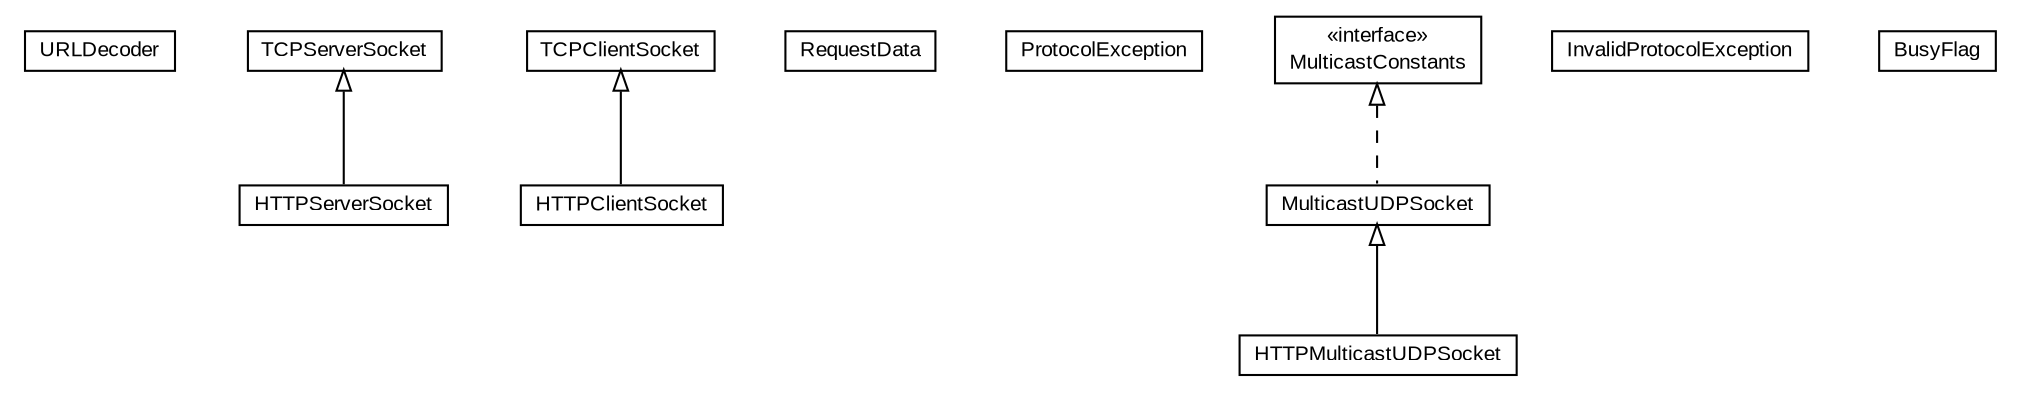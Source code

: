 #!/usr/local/bin/dot
#
# Class diagram 
# Generated by UMLGraph version 5.3 (http://www.umlgraph.org/)
#

digraph G {
	edge [fontname="arial",fontsize=10,labelfontname="arial",labelfontsize=10];
	node [fontname="arial",fontsize=10,shape=plaintext];
	nodesep=0.25;
	ranksep=0.5;
	// context.arch.comm.protocol.URLDecoder
	c1173 [label=<<table title="context.arch.comm.protocol.URLDecoder" border="0" cellborder="1" cellspacing="0" cellpadding="2" port="p" href="./URLDecoder.html">
		<tr><td><table border="0" cellspacing="0" cellpadding="1">
<tr><td align="center" balign="center"> URLDecoder </td></tr>
		</table></td></tr>
		</table>>, fontname="arial", fontcolor="black", fontsize=10.0];
	// context.arch.comm.protocol.TCPServerSocket
	c1174 [label=<<table title="context.arch.comm.protocol.TCPServerSocket" border="0" cellborder="1" cellspacing="0" cellpadding="2" port="p" href="./TCPServerSocket.html">
		<tr><td><table border="0" cellspacing="0" cellpadding="1">
<tr><td align="center" balign="center"> TCPServerSocket </td></tr>
		</table></td></tr>
		</table>>, fontname="arial", fontcolor="black", fontsize=10.0];
	// context.arch.comm.protocol.TCPClientSocket
	c1175 [label=<<table title="context.arch.comm.protocol.TCPClientSocket" border="0" cellborder="1" cellspacing="0" cellpadding="2" port="p" href="./TCPClientSocket.html">
		<tr><td><table border="0" cellspacing="0" cellpadding="1">
<tr><td align="center" balign="center"> TCPClientSocket </td></tr>
		</table></td></tr>
		</table>>, fontname="arial", fontcolor="black", fontsize=10.0];
	// context.arch.comm.protocol.RequestData
	c1176 [label=<<table title="context.arch.comm.protocol.RequestData" border="0" cellborder="1" cellspacing="0" cellpadding="2" port="p" href="./RequestData.html">
		<tr><td><table border="0" cellspacing="0" cellpadding="1">
<tr><td align="center" balign="center"> RequestData </td></tr>
		</table></td></tr>
		</table>>, fontname="arial", fontcolor="black", fontsize=10.0];
	// context.arch.comm.protocol.ProtocolException
	c1177 [label=<<table title="context.arch.comm.protocol.ProtocolException" border="0" cellborder="1" cellspacing="0" cellpadding="2" port="p" href="./ProtocolException.html">
		<tr><td><table border="0" cellspacing="0" cellpadding="1">
<tr><td align="center" balign="center"> ProtocolException </td></tr>
		</table></td></tr>
		</table>>, fontname="arial", fontcolor="black", fontsize=10.0];
	// context.arch.comm.protocol.MulticastUDPSocket
	c1178 [label=<<table title="context.arch.comm.protocol.MulticastUDPSocket" border="0" cellborder="1" cellspacing="0" cellpadding="2" port="p" href="./MulticastUDPSocket.html">
		<tr><td><table border="0" cellspacing="0" cellpadding="1">
<tr><td align="center" balign="center"> MulticastUDPSocket </td></tr>
		</table></td></tr>
		</table>>, fontname="arial", fontcolor="black", fontsize=10.0];
	// context.arch.comm.protocol.MulticastConstants
	c1179 [label=<<table title="context.arch.comm.protocol.MulticastConstants" border="0" cellborder="1" cellspacing="0" cellpadding="2" port="p" href="./MulticastConstants.html">
		<tr><td><table border="0" cellspacing="0" cellpadding="1">
<tr><td align="center" balign="center"> &#171;interface&#187; </td></tr>
<tr><td align="center" balign="center"> MulticastConstants </td></tr>
		</table></td></tr>
		</table>>, fontname="arial", fontcolor="black", fontsize=10.0];
	// context.arch.comm.protocol.InvalidProtocolException
	c1180 [label=<<table title="context.arch.comm.protocol.InvalidProtocolException" border="0" cellborder="1" cellspacing="0" cellpadding="2" port="p" href="./InvalidProtocolException.html">
		<tr><td><table border="0" cellspacing="0" cellpadding="1">
<tr><td align="center" balign="center"> InvalidProtocolException </td></tr>
		</table></td></tr>
		</table>>, fontname="arial", fontcolor="black", fontsize=10.0];
	// context.arch.comm.protocol.HTTPServerSocket
	c1181 [label=<<table title="context.arch.comm.protocol.HTTPServerSocket" border="0" cellborder="1" cellspacing="0" cellpadding="2" port="p" href="./HTTPServerSocket.html">
		<tr><td><table border="0" cellspacing="0" cellpadding="1">
<tr><td align="center" balign="center"> HTTPServerSocket </td></tr>
		</table></td></tr>
		</table>>, fontname="arial", fontcolor="black", fontsize=10.0];
	// context.arch.comm.protocol.HTTPMulticastUDPSocket
	c1182 [label=<<table title="context.arch.comm.protocol.HTTPMulticastUDPSocket" border="0" cellborder="1" cellspacing="0" cellpadding="2" port="p" href="./HTTPMulticastUDPSocket.html">
		<tr><td><table border="0" cellspacing="0" cellpadding="1">
<tr><td align="center" balign="center"> HTTPMulticastUDPSocket </td></tr>
		</table></td></tr>
		</table>>, fontname="arial", fontcolor="black", fontsize=10.0];
	// context.arch.comm.protocol.HTTPClientSocket
	c1183 [label=<<table title="context.arch.comm.protocol.HTTPClientSocket" border="0" cellborder="1" cellspacing="0" cellpadding="2" port="p" href="./HTTPClientSocket.html">
		<tr><td><table border="0" cellspacing="0" cellpadding="1">
<tr><td align="center" balign="center"> HTTPClientSocket </td></tr>
		</table></td></tr>
		</table>>, fontname="arial", fontcolor="black", fontsize=10.0];
	// context.arch.comm.protocol.BusyFlag
	c1184 [label=<<table title="context.arch.comm.protocol.BusyFlag" border="0" cellborder="1" cellspacing="0" cellpadding="2" port="p" href="./BusyFlag.html">
		<tr><td><table border="0" cellspacing="0" cellpadding="1">
<tr><td align="center" balign="center"> BusyFlag </td></tr>
		</table></td></tr>
		</table>>, fontname="arial", fontcolor="black", fontsize=10.0];
	//context.arch.comm.protocol.MulticastUDPSocket implements context.arch.comm.protocol.MulticastConstants
	c1179:p -> c1178:p [dir=back,arrowtail=empty,style=dashed];
	//context.arch.comm.protocol.HTTPServerSocket extends context.arch.comm.protocol.TCPServerSocket
	c1174:p -> c1181:p [dir=back,arrowtail=empty];
	//context.arch.comm.protocol.HTTPMulticastUDPSocket extends context.arch.comm.protocol.MulticastUDPSocket
	c1178:p -> c1182:p [dir=back,arrowtail=empty];
	//context.arch.comm.protocol.HTTPClientSocket extends context.arch.comm.protocol.TCPClientSocket
	c1175:p -> c1183:p [dir=back,arrowtail=empty];
}


